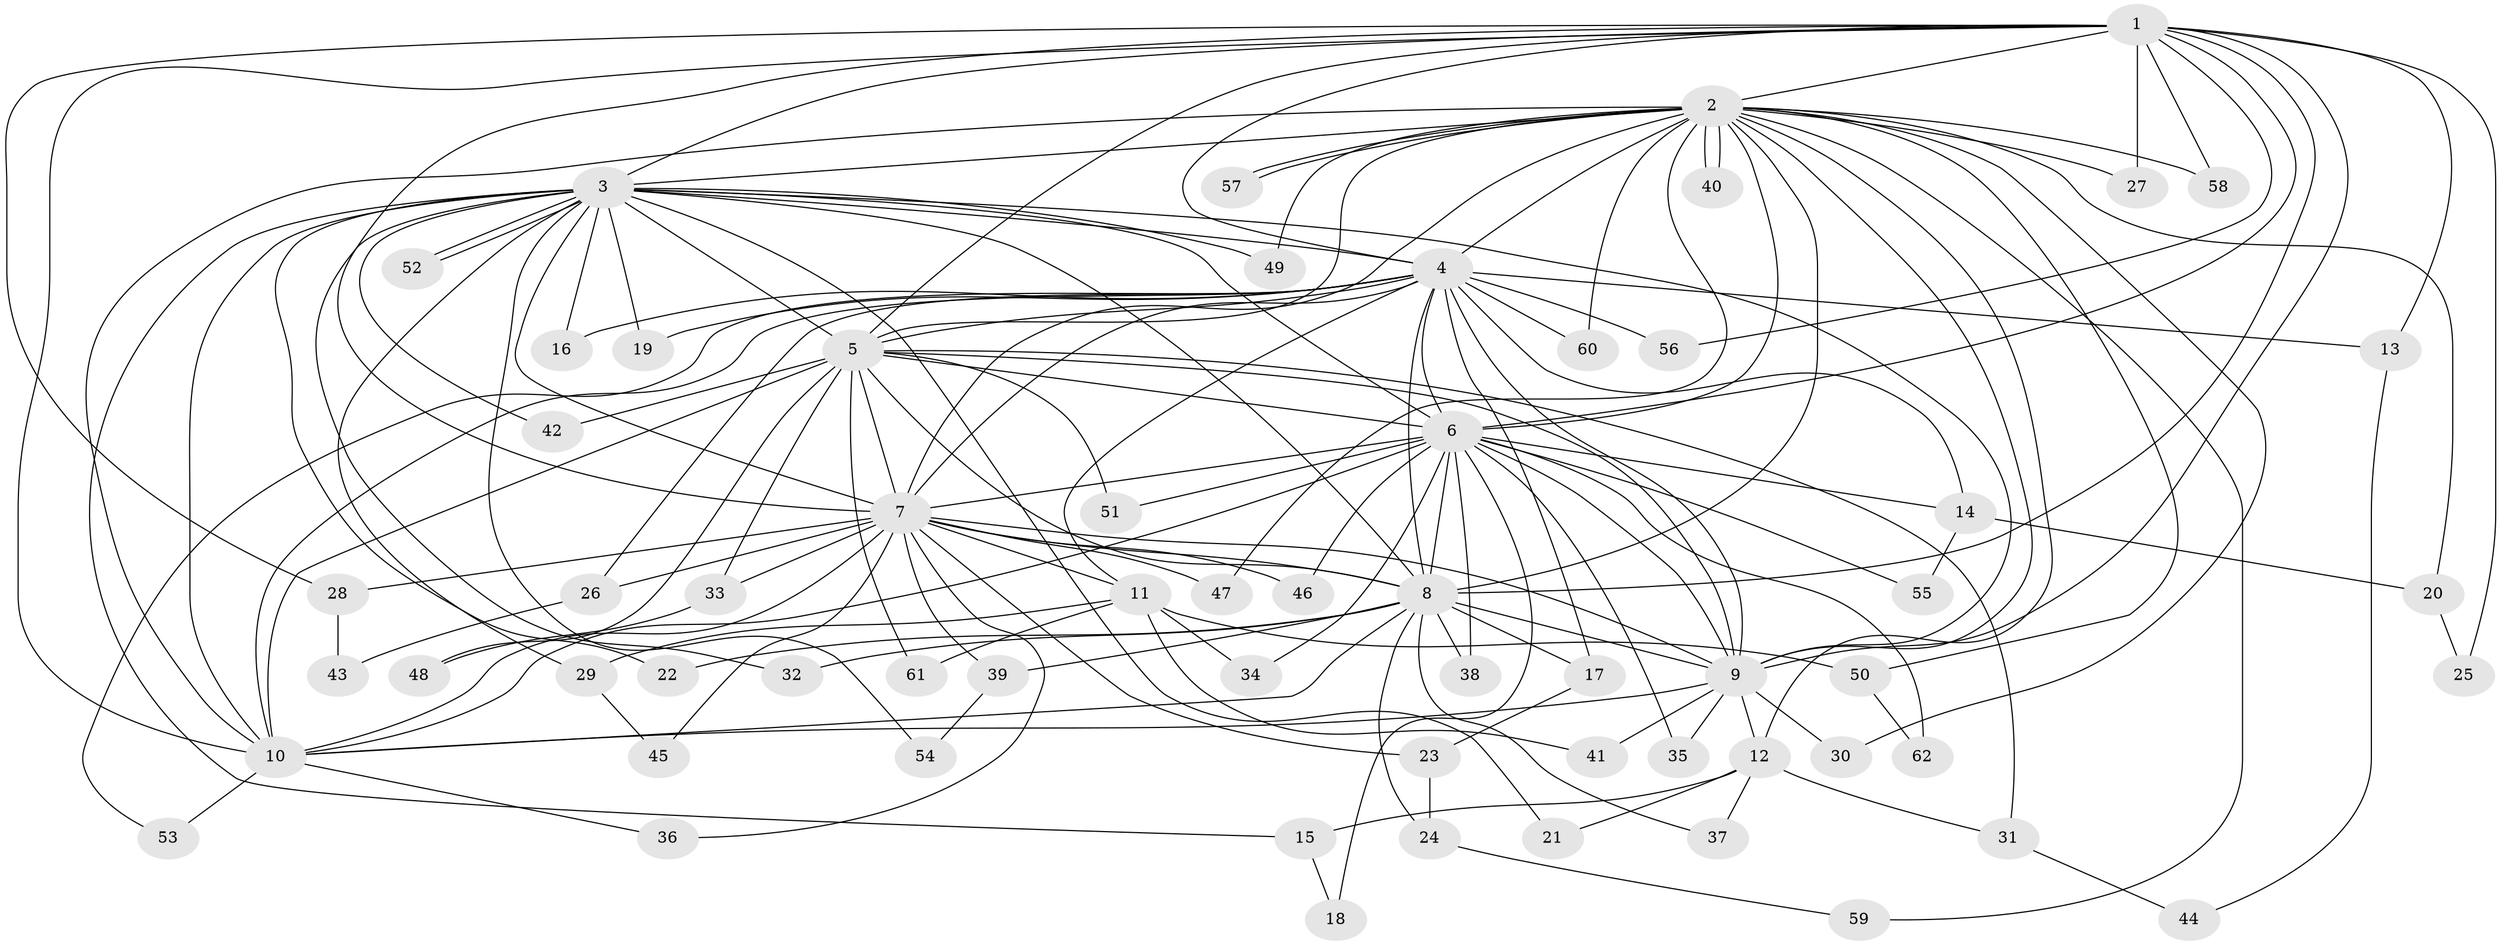 // coarse degree distribution, {11: 0.03225806451612903, 17: 0.03225806451612903, 18: 0.03225806451612903, 10: 0.06451612903225806, 8: 0.06451612903225806, 9: 0.03225806451612903, 12: 0.03225806451612903, 6: 0.03225806451612903, 4: 0.06451612903225806, 3: 0.1935483870967742, 2: 0.25806451612903225, 1: 0.12903225806451613, 5: 0.03225806451612903}
// Generated by graph-tools (version 1.1) at 2025/49/03/04/25 22:49:54]
// undirected, 62 vertices, 149 edges
graph export_dot {
  node [color=gray90,style=filled];
  1;
  2;
  3;
  4;
  5;
  6;
  7;
  8;
  9;
  10;
  11;
  12;
  13;
  14;
  15;
  16;
  17;
  18;
  19;
  20;
  21;
  22;
  23;
  24;
  25;
  26;
  27;
  28;
  29;
  30;
  31;
  32;
  33;
  34;
  35;
  36;
  37;
  38;
  39;
  40;
  41;
  42;
  43;
  44;
  45;
  46;
  47;
  48;
  49;
  50;
  51;
  52;
  53;
  54;
  55;
  56;
  57;
  58;
  59;
  60;
  61;
  62;
  1 -- 2;
  1 -- 3;
  1 -- 4;
  1 -- 5;
  1 -- 6;
  1 -- 7;
  1 -- 8;
  1 -- 9;
  1 -- 10;
  1 -- 13;
  1 -- 25;
  1 -- 27;
  1 -- 28;
  1 -- 56;
  1 -- 58;
  2 -- 3;
  2 -- 4;
  2 -- 5;
  2 -- 6;
  2 -- 7;
  2 -- 8;
  2 -- 9;
  2 -- 10;
  2 -- 12;
  2 -- 20;
  2 -- 27;
  2 -- 30;
  2 -- 40;
  2 -- 40;
  2 -- 47;
  2 -- 49;
  2 -- 50;
  2 -- 57;
  2 -- 57;
  2 -- 58;
  2 -- 59;
  2 -- 60;
  3 -- 4;
  3 -- 5;
  3 -- 6;
  3 -- 7;
  3 -- 8;
  3 -- 9;
  3 -- 10;
  3 -- 15;
  3 -- 16;
  3 -- 19;
  3 -- 21;
  3 -- 22;
  3 -- 29;
  3 -- 32;
  3 -- 42;
  3 -- 49;
  3 -- 52;
  3 -- 52;
  3 -- 54;
  4 -- 5;
  4 -- 6;
  4 -- 7;
  4 -- 8;
  4 -- 9;
  4 -- 10;
  4 -- 11;
  4 -- 13;
  4 -- 14;
  4 -- 16;
  4 -- 17;
  4 -- 19;
  4 -- 26;
  4 -- 53;
  4 -- 56;
  4 -- 60;
  5 -- 6;
  5 -- 7;
  5 -- 8;
  5 -- 9;
  5 -- 10;
  5 -- 31;
  5 -- 33;
  5 -- 42;
  5 -- 48;
  5 -- 51;
  5 -- 61;
  6 -- 7;
  6 -- 8;
  6 -- 9;
  6 -- 10;
  6 -- 14;
  6 -- 18;
  6 -- 34;
  6 -- 35;
  6 -- 38;
  6 -- 46;
  6 -- 51;
  6 -- 55;
  6 -- 62;
  7 -- 8;
  7 -- 9;
  7 -- 10;
  7 -- 11;
  7 -- 23;
  7 -- 26;
  7 -- 28;
  7 -- 33;
  7 -- 36;
  7 -- 39;
  7 -- 45;
  7 -- 46;
  7 -- 47;
  8 -- 9;
  8 -- 10;
  8 -- 17;
  8 -- 22;
  8 -- 24;
  8 -- 32;
  8 -- 37;
  8 -- 38;
  8 -- 39;
  9 -- 10;
  9 -- 12;
  9 -- 30;
  9 -- 35;
  9 -- 41;
  10 -- 36;
  10 -- 53;
  11 -- 29;
  11 -- 34;
  11 -- 41;
  11 -- 50;
  11 -- 61;
  12 -- 15;
  12 -- 21;
  12 -- 31;
  12 -- 37;
  13 -- 44;
  14 -- 20;
  14 -- 55;
  15 -- 18;
  17 -- 23;
  20 -- 25;
  23 -- 24;
  24 -- 59;
  26 -- 43;
  28 -- 43;
  29 -- 45;
  31 -- 44;
  33 -- 48;
  39 -- 54;
  50 -- 62;
}
